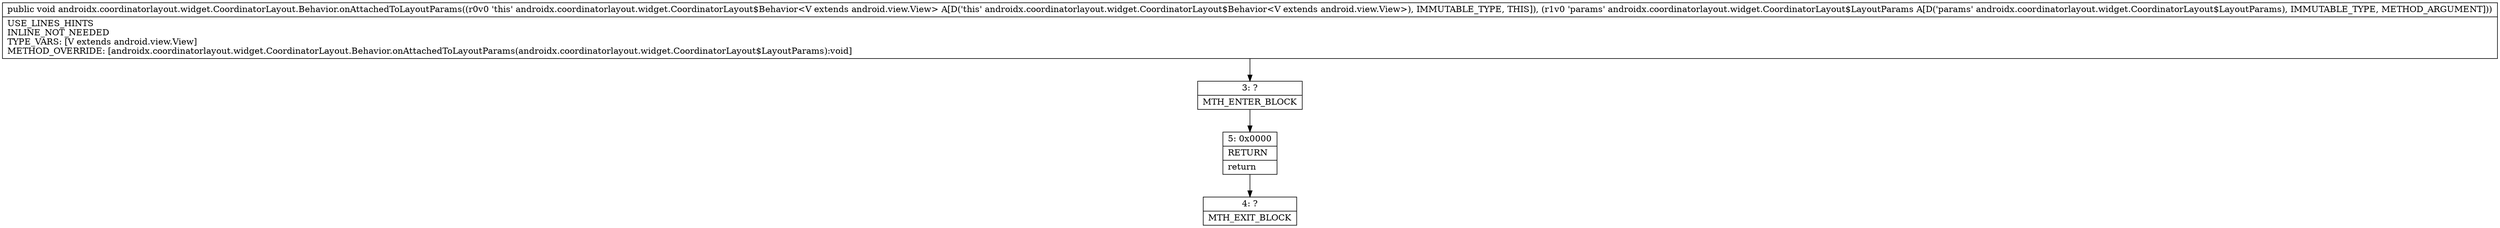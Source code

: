 digraph "CFG forandroidx.coordinatorlayout.widget.CoordinatorLayout.Behavior.onAttachedToLayoutParams(Landroidx\/coordinatorlayout\/widget\/CoordinatorLayout$LayoutParams;)V" {
Node_3 [shape=record,label="{3\:\ ?|MTH_ENTER_BLOCK\l}"];
Node_5 [shape=record,label="{5\:\ 0x0000|RETURN\l|return\l}"];
Node_4 [shape=record,label="{4\:\ ?|MTH_EXIT_BLOCK\l}"];
MethodNode[shape=record,label="{public void androidx.coordinatorlayout.widget.CoordinatorLayout.Behavior.onAttachedToLayoutParams((r0v0 'this' androidx.coordinatorlayout.widget.CoordinatorLayout$Behavior\<V extends android.view.View\> A[D('this' androidx.coordinatorlayout.widget.CoordinatorLayout$Behavior\<V extends android.view.View\>), IMMUTABLE_TYPE, THIS]), (r1v0 'params' androidx.coordinatorlayout.widget.CoordinatorLayout$LayoutParams A[D('params' androidx.coordinatorlayout.widget.CoordinatorLayout$LayoutParams), IMMUTABLE_TYPE, METHOD_ARGUMENT]))  | USE_LINES_HINTS\lINLINE_NOT_NEEDED\lTYPE_VARS: [V extends android.view.View]\lMETHOD_OVERRIDE: [androidx.coordinatorlayout.widget.CoordinatorLayout.Behavior.onAttachedToLayoutParams(androidx.coordinatorlayout.widget.CoordinatorLayout$LayoutParams):void]\l}"];
MethodNode -> Node_3;Node_3 -> Node_5;
Node_5 -> Node_4;
}

